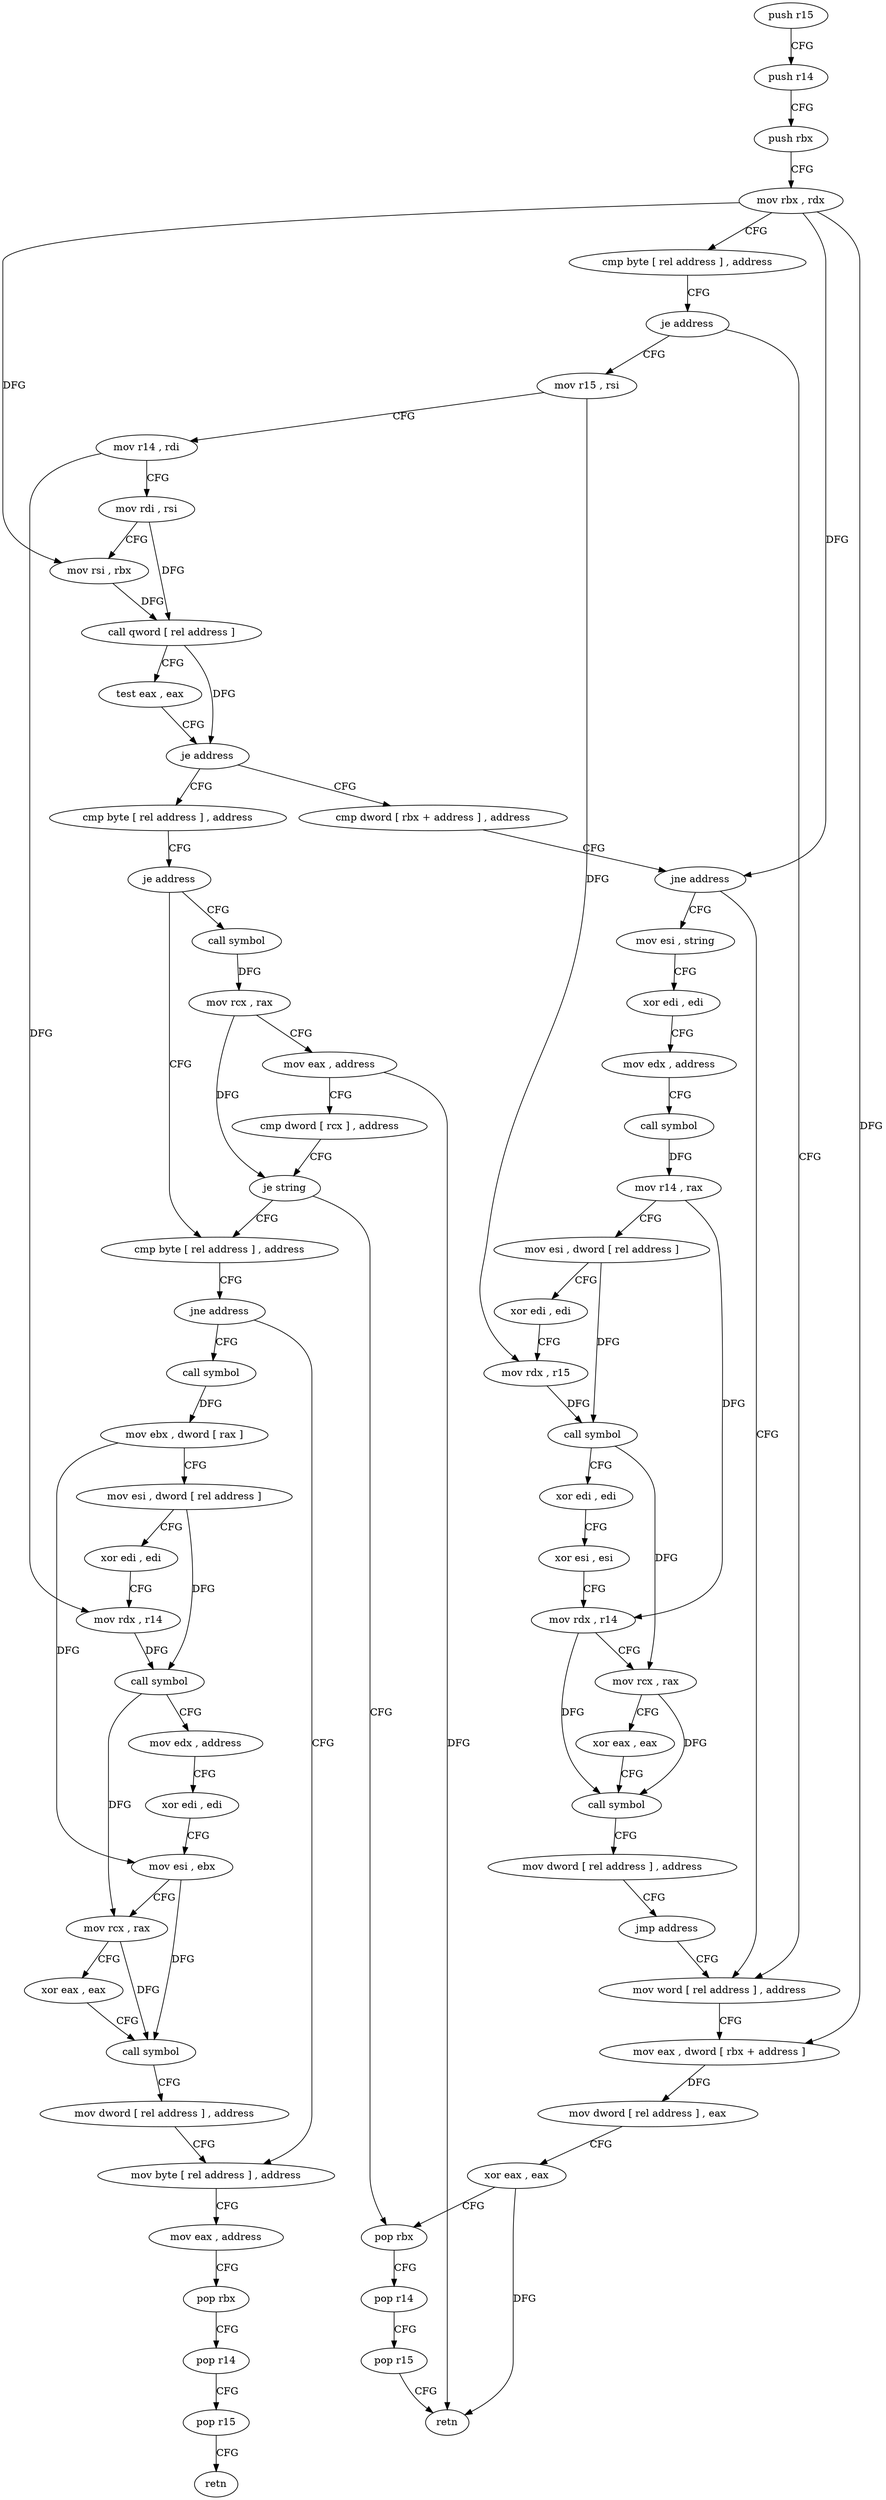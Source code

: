 digraph "func" {
"4229024" [label = "push r15" ]
"4229026" [label = "push r14" ]
"4229028" [label = "push rbx" ]
"4229029" [label = "mov rbx , rdx" ]
"4229032" [label = "cmp byte [ rel address ] , address" ]
"4229039" [label = "je address" ]
"4229067" [label = "mov r15 , rsi" ]
"4229041" [label = "mov word [ rel address ] , address" ]
"4229070" [label = "mov r14 , rdi" ]
"4229073" [label = "mov rdi , rsi" ]
"4229076" [label = "mov rsi , rbx" ]
"4229079" [label = "call qword [ rel address ]" ]
"4229085" [label = "test eax , eax" ]
"4229087" [label = "je address" ]
"4229195" [label = "cmp dword [ rbx + address ] , address" ]
"4229089" [label = "cmp byte [ rel address ] , address" ]
"4229050" [label = "mov eax , dword [ rbx + address ]" ]
"4229053" [label = "mov dword [ rel address ] , eax" ]
"4229059" [label = "xor eax , eax" ]
"4229061" [label = "pop rbx" ]
"4229199" [label = "jne address" ]
"4229205" [label = "mov esi , string" ]
"4229096" [label = "je address" ]
"4229116" [label = "cmp byte [ rel address ] , address" ]
"4229098" [label = "call symbol" ]
"4229210" [label = "xor edi , edi" ]
"4229212" [label = "mov edx , address" ]
"4229217" [label = "call symbol" ]
"4229222" [label = "mov r14 , rax" ]
"4229225" [label = "mov esi , dword [ rel address ]" ]
"4229231" [label = "xor edi , edi" ]
"4229233" [label = "mov rdx , r15" ]
"4229236" [label = "call symbol" ]
"4229241" [label = "xor edi , edi" ]
"4229243" [label = "xor esi , esi" ]
"4229245" [label = "mov rdx , r14" ]
"4229248" [label = "mov rcx , rax" ]
"4229251" [label = "xor eax , eax" ]
"4229253" [label = "call symbol" ]
"4229258" [label = "mov dword [ rel address ] , address" ]
"4229268" [label = "jmp address" ]
"4229123" [label = "jne address" ]
"4229177" [label = "mov byte [ rel address ] , address" ]
"4229125" [label = "call symbol" ]
"4229103" [label = "mov rcx , rax" ]
"4229106" [label = "mov eax , address" ]
"4229111" [label = "cmp dword [ rcx ] , address" ]
"4229114" [label = "je string" ]
"4229184" [label = "mov eax , address" ]
"4229189" [label = "pop rbx" ]
"4229190" [label = "pop r14" ]
"4229192" [label = "pop r15" ]
"4229194" [label = "retn" ]
"4229130" [label = "mov ebx , dword [ rax ]" ]
"4229132" [label = "mov esi , dword [ rel address ]" ]
"4229138" [label = "xor edi , edi" ]
"4229140" [label = "mov rdx , r14" ]
"4229143" [label = "call symbol" ]
"4229148" [label = "mov edx , address" ]
"4229153" [label = "xor edi , edi" ]
"4229155" [label = "mov esi , ebx" ]
"4229157" [label = "mov rcx , rax" ]
"4229160" [label = "xor eax , eax" ]
"4229162" [label = "call symbol" ]
"4229167" [label = "mov dword [ rel address ] , address" ]
"4229062" [label = "pop r14" ]
"4229064" [label = "pop r15" ]
"4229066" [label = "retn" ]
"4229024" -> "4229026" [ label = "CFG" ]
"4229026" -> "4229028" [ label = "CFG" ]
"4229028" -> "4229029" [ label = "CFG" ]
"4229029" -> "4229032" [ label = "CFG" ]
"4229029" -> "4229076" [ label = "DFG" ]
"4229029" -> "4229050" [ label = "DFG" ]
"4229029" -> "4229199" [ label = "DFG" ]
"4229032" -> "4229039" [ label = "CFG" ]
"4229039" -> "4229067" [ label = "CFG" ]
"4229039" -> "4229041" [ label = "CFG" ]
"4229067" -> "4229070" [ label = "CFG" ]
"4229067" -> "4229233" [ label = "DFG" ]
"4229041" -> "4229050" [ label = "CFG" ]
"4229070" -> "4229073" [ label = "CFG" ]
"4229070" -> "4229140" [ label = "DFG" ]
"4229073" -> "4229076" [ label = "CFG" ]
"4229073" -> "4229079" [ label = "DFG" ]
"4229076" -> "4229079" [ label = "DFG" ]
"4229079" -> "4229085" [ label = "CFG" ]
"4229079" -> "4229087" [ label = "DFG" ]
"4229085" -> "4229087" [ label = "CFG" ]
"4229087" -> "4229195" [ label = "CFG" ]
"4229087" -> "4229089" [ label = "CFG" ]
"4229195" -> "4229199" [ label = "CFG" ]
"4229089" -> "4229096" [ label = "CFG" ]
"4229050" -> "4229053" [ label = "DFG" ]
"4229053" -> "4229059" [ label = "CFG" ]
"4229059" -> "4229061" [ label = "CFG" ]
"4229059" -> "4229066" [ label = "DFG" ]
"4229061" -> "4229062" [ label = "CFG" ]
"4229199" -> "4229041" [ label = "CFG" ]
"4229199" -> "4229205" [ label = "CFG" ]
"4229205" -> "4229210" [ label = "CFG" ]
"4229096" -> "4229116" [ label = "CFG" ]
"4229096" -> "4229098" [ label = "CFG" ]
"4229116" -> "4229123" [ label = "CFG" ]
"4229098" -> "4229103" [ label = "DFG" ]
"4229210" -> "4229212" [ label = "CFG" ]
"4229212" -> "4229217" [ label = "CFG" ]
"4229217" -> "4229222" [ label = "DFG" ]
"4229222" -> "4229225" [ label = "CFG" ]
"4229222" -> "4229245" [ label = "DFG" ]
"4229225" -> "4229231" [ label = "CFG" ]
"4229225" -> "4229236" [ label = "DFG" ]
"4229231" -> "4229233" [ label = "CFG" ]
"4229233" -> "4229236" [ label = "DFG" ]
"4229236" -> "4229241" [ label = "CFG" ]
"4229236" -> "4229248" [ label = "DFG" ]
"4229241" -> "4229243" [ label = "CFG" ]
"4229243" -> "4229245" [ label = "CFG" ]
"4229245" -> "4229248" [ label = "CFG" ]
"4229245" -> "4229253" [ label = "DFG" ]
"4229248" -> "4229251" [ label = "CFG" ]
"4229248" -> "4229253" [ label = "DFG" ]
"4229251" -> "4229253" [ label = "CFG" ]
"4229253" -> "4229258" [ label = "CFG" ]
"4229258" -> "4229268" [ label = "CFG" ]
"4229268" -> "4229041" [ label = "CFG" ]
"4229123" -> "4229177" [ label = "CFG" ]
"4229123" -> "4229125" [ label = "CFG" ]
"4229177" -> "4229184" [ label = "CFG" ]
"4229125" -> "4229130" [ label = "DFG" ]
"4229103" -> "4229106" [ label = "CFG" ]
"4229103" -> "4229114" [ label = "DFG" ]
"4229106" -> "4229111" [ label = "CFG" ]
"4229106" -> "4229066" [ label = "DFG" ]
"4229111" -> "4229114" [ label = "CFG" ]
"4229114" -> "4229061" [ label = "CFG" ]
"4229114" -> "4229116" [ label = "CFG" ]
"4229184" -> "4229189" [ label = "CFG" ]
"4229189" -> "4229190" [ label = "CFG" ]
"4229190" -> "4229192" [ label = "CFG" ]
"4229192" -> "4229194" [ label = "CFG" ]
"4229130" -> "4229132" [ label = "CFG" ]
"4229130" -> "4229155" [ label = "DFG" ]
"4229132" -> "4229138" [ label = "CFG" ]
"4229132" -> "4229143" [ label = "DFG" ]
"4229138" -> "4229140" [ label = "CFG" ]
"4229140" -> "4229143" [ label = "DFG" ]
"4229143" -> "4229148" [ label = "CFG" ]
"4229143" -> "4229157" [ label = "DFG" ]
"4229148" -> "4229153" [ label = "CFG" ]
"4229153" -> "4229155" [ label = "CFG" ]
"4229155" -> "4229157" [ label = "CFG" ]
"4229155" -> "4229162" [ label = "DFG" ]
"4229157" -> "4229160" [ label = "CFG" ]
"4229157" -> "4229162" [ label = "DFG" ]
"4229160" -> "4229162" [ label = "CFG" ]
"4229162" -> "4229167" [ label = "CFG" ]
"4229167" -> "4229177" [ label = "CFG" ]
"4229062" -> "4229064" [ label = "CFG" ]
"4229064" -> "4229066" [ label = "CFG" ]
}
